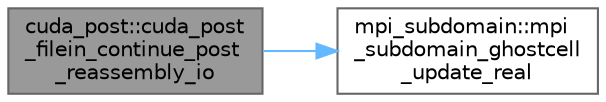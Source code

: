 digraph "cuda_post::cuda_post_filein_continue_post_reassembly_io"
{
 // LATEX_PDF_SIZE
  bgcolor="transparent";
  edge [fontname=Helvetica,fontsize=10,labelfontname=Helvetica,labelfontsize=10];
  node [fontname=Helvetica,fontsize=10,shape=box,height=0.2,width=0.4];
  rankdir="LR";
  Node1 [id="Node000001",label="cuda_post::cuda_post\l_filein_continue_post\l_reassembly_io",height=0.2,width=0.4,color="gray40", fillcolor="grey60", style="filled", fontcolor="black",tooltip=" "];
  Node1 -> Node2 [id="edge1_Node000001_Node000002",color="steelblue1",style="solid",tooltip=" "];
  Node2 [id="Node000002",label="mpi_subdomain::mpi\l_subdomain_ghostcell\l_update_real",height=0.2,width=0.4,color="grey40", fillcolor="white", style="filled",URL="$namespacempi__subdomain.html#acb37a0b27f109e760d54e03787a4be49",tooltip=" "];
}
